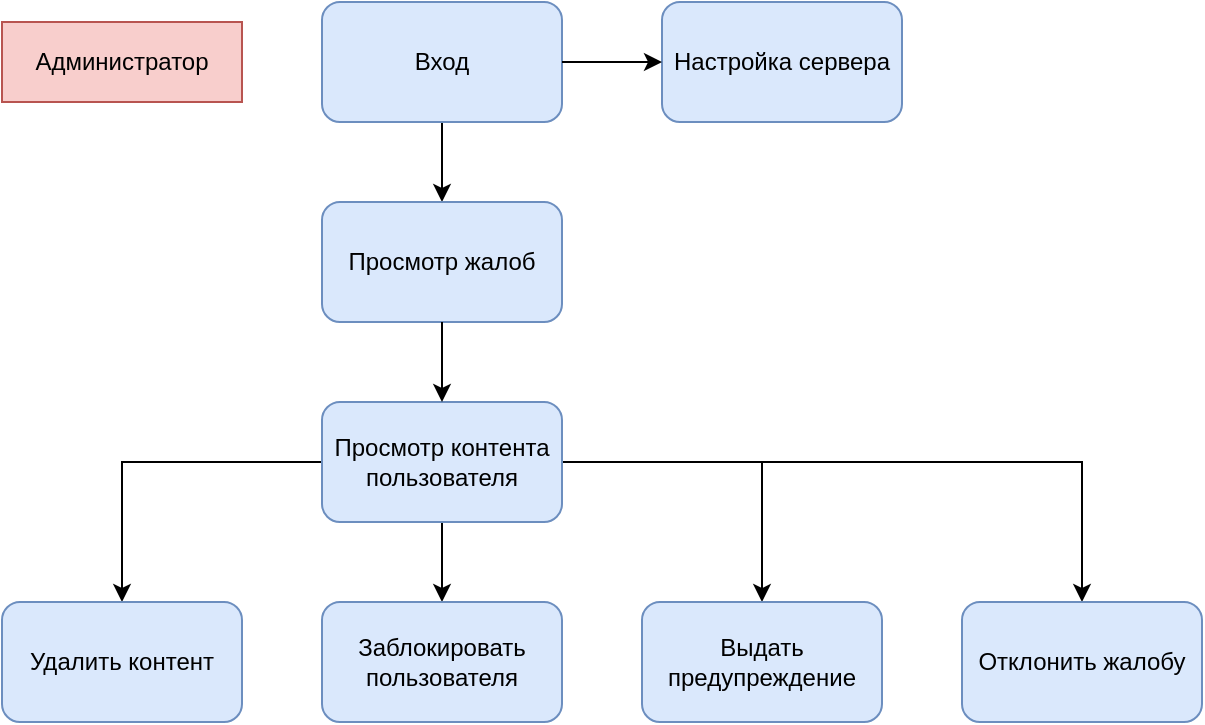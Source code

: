 <mxfile version="25.0.2" pages="2">
  <diagram name="Администратор" id="Up2qKT-gcyaJhnOLHu0_">
    <mxGraphModel dx="1434" dy="836" grid="1" gridSize="10" guides="1" tooltips="1" connect="1" arrows="1" fold="1" page="1" pageScale="1" pageWidth="1169" pageHeight="827" math="0" shadow="0">
      <root>
        <mxCell id="0" />
        <mxCell id="1" parent="0" />
        <mxCell id="XpILQ-toadjvkesOaYzl-1" value="Администратор" style="rounded=0;whiteSpace=wrap;html=1;fillColor=#f8cecc;strokeColor=#b85450;" parent="1" vertex="1">
          <mxGeometry x="40" y="40" width="120" height="40" as="geometry" />
        </mxCell>
        <mxCell id="XpILQ-toadjvkesOaYzl-6" style="edgeStyle=orthogonalEdgeStyle;rounded=0;orthogonalLoop=1;jettySize=auto;html=1;" parent="1" source="XpILQ-toadjvkesOaYzl-4" target="XpILQ-toadjvkesOaYzl-24" edge="1">
          <mxGeometry relative="1" as="geometry">
            <mxPoint x="260" y="160" as="targetPoint" />
          </mxGeometry>
        </mxCell>
        <mxCell id="XpILQ-toadjvkesOaYzl-4" value="Вход" style="rounded=1;whiteSpace=wrap;html=1;fillColor=#dae8fc;strokeColor=#6c8ebf;" parent="1" vertex="1">
          <mxGeometry x="200" y="30" width="120" height="60" as="geometry" />
        </mxCell>
        <mxCell id="XpILQ-toadjvkesOaYzl-10" style="edgeStyle=orthogonalEdgeStyle;rounded=0;orthogonalLoop=1;jettySize=auto;html=1;" parent="1" source="XpILQ-toadjvkesOaYzl-5" target="XpILQ-toadjvkesOaYzl-9" edge="1">
          <mxGeometry relative="1" as="geometry" />
        </mxCell>
        <mxCell id="XpILQ-toadjvkesOaYzl-11" style="edgeStyle=orthogonalEdgeStyle;rounded=0;orthogonalLoop=1;jettySize=auto;html=1;" parent="1" source="XpILQ-toadjvkesOaYzl-5" target="XpILQ-toadjvkesOaYzl-7" edge="1">
          <mxGeometry relative="1" as="geometry" />
        </mxCell>
        <mxCell id="XpILQ-toadjvkesOaYzl-12" style="edgeStyle=orthogonalEdgeStyle;rounded=0;orthogonalLoop=1;jettySize=auto;html=1;" parent="1" source="XpILQ-toadjvkesOaYzl-5" target="XpILQ-toadjvkesOaYzl-8" edge="1">
          <mxGeometry relative="1" as="geometry" />
        </mxCell>
        <mxCell id="XpILQ-toadjvkesOaYzl-14" style="edgeStyle=orthogonalEdgeStyle;rounded=0;orthogonalLoop=1;jettySize=auto;html=1;" parent="1" source="XpILQ-toadjvkesOaYzl-5" target="XpILQ-toadjvkesOaYzl-13" edge="1">
          <mxGeometry relative="1" as="geometry" />
        </mxCell>
        <mxCell id="XpILQ-toadjvkesOaYzl-5" value="Просмотр контента пользователя" style="rounded=1;whiteSpace=wrap;html=1;fillColor=#dae8fc;strokeColor=#6c8ebf;" parent="1" vertex="1">
          <mxGeometry x="200" y="230" width="120" height="60" as="geometry" />
        </mxCell>
        <mxCell id="XpILQ-toadjvkesOaYzl-7" value="Заблокировать пользователя" style="rounded=1;whiteSpace=wrap;html=1;fillColor=#dae8fc;strokeColor=#6c8ebf;" parent="1" vertex="1">
          <mxGeometry x="200" y="330" width="120" height="60" as="geometry" />
        </mxCell>
        <mxCell id="XpILQ-toadjvkesOaYzl-8" value="Выдать предупреждение" style="rounded=1;whiteSpace=wrap;html=1;fillColor=#dae8fc;strokeColor=#6c8ebf;" parent="1" vertex="1">
          <mxGeometry x="360" y="330" width="120" height="60" as="geometry" />
        </mxCell>
        <mxCell id="XpILQ-toadjvkesOaYzl-9" value="Удалить контент" style="rounded=1;whiteSpace=wrap;html=1;fillColor=#dae8fc;strokeColor=#6c8ebf;" parent="1" vertex="1">
          <mxGeometry x="40" y="330" width="120" height="60" as="geometry" />
        </mxCell>
        <mxCell id="XpILQ-toadjvkesOaYzl-13" value="Отклонить жалобу" style="rounded=1;whiteSpace=wrap;html=1;fillColor=#dae8fc;strokeColor=#6c8ebf;" parent="1" vertex="1">
          <mxGeometry x="520" y="330" width="120" height="60" as="geometry" />
        </mxCell>
        <mxCell id="XpILQ-toadjvkesOaYzl-24" value="Просмотр жалоб" style="rounded=1;whiteSpace=wrap;html=1;fillColor=#dae8fc;strokeColor=#6c8ebf;" parent="1" vertex="1">
          <mxGeometry x="200" y="130" width="120" height="60" as="geometry" />
        </mxCell>
        <mxCell id="XpILQ-toadjvkesOaYzl-25" style="edgeStyle=orthogonalEdgeStyle;rounded=0;orthogonalLoop=1;jettySize=auto;html=1;" parent="1" source="XpILQ-toadjvkesOaYzl-24" target="XpILQ-toadjvkesOaYzl-5" edge="1">
          <mxGeometry relative="1" as="geometry">
            <mxPoint x="270" y="100" as="sourcePoint" />
            <mxPoint x="270" y="140" as="targetPoint" />
          </mxGeometry>
        </mxCell>
        <mxCell id="IarofB_0z11QLn69_rKS-2" value="Настройка сервера" style="rounded=1;whiteSpace=wrap;html=1;fillColor=#dae8fc;strokeColor=#6c8ebf;" parent="1" vertex="1">
          <mxGeometry x="370" y="30" width="120" height="60" as="geometry" />
        </mxCell>
        <mxCell id="4FuDMZfpj7LmLOgb5rA3-1" style="edgeStyle=orthogonalEdgeStyle;rounded=0;orthogonalLoop=1;jettySize=auto;html=1;" edge="1" parent="1" source="XpILQ-toadjvkesOaYzl-4" target="IarofB_0z11QLn69_rKS-2">
          <mxGeometry relative="1" as="geometry">
            <mxPoint x="270" y="140" as="targetPoint" />
            <mxPoint x="270" y="100" as="sourcePoint" />
          </mxGeometry>
        </mxCell>
      </root>
    </mxGraphModel>
  </diagram>
  <diagram id="iEV5FRQ3jEhFH_7zMVI6" name="Пользователь">
    <mxGraphModel dx="1003" dy="771" grid="1" gridSize="10" guides="1" tooltips="1" connect="1" arrows="1" fold="1" page="1" pageScale="1" pageWidth="827" pageHeight="1169" math="0" shadow="0">
      <root>
        <mxCell id="0" />
        <mxCell id="1" parent="0" />
        <mxCell id="evped9sd5UIH206Ebyr4-1" value="Пользователь" style="rounded=0;whiteSpace=wrap;html=1;fillColor=#f8cecc;strokeColor=#b85450;" vertex="1" parent="1">
          <mxGeometry x="40" y="40" width="120" height="40" as="geometry" />
        </mxCell>
        <mxCell id="evped9sd5UIH206Ebyr4-2" style="edgeStyle=orthogonalEdgeStyle;rounded=0;orthogonalLoop=1;jettySize=auto;html=1;" edge="1" parent="1" source="evped9sd5UIH206Ebyr4-3" target="evped9sd5UIH206Ebyr4-13">
          <mxGeometry relative="1" as="geometry">
            <mxPoint x="260" y="260" as="targetPoint" />
          </mxGeometry>
        </mxCell>
        <mxCell id="evped9sd5UIH206Ebyr4-22" style="edgeStyle=orthogonalEdgeStyle;rounded=0;orthogonalLoop=1;jettySize=auto;html=1;" edge="1" parent="1" source="evped9sd5UIH206Ebyr4-3" target="evped9sd5UIH206Ebyr4-19">
          <mxGeometry relative="1" as="geometry" />
        </mxCell>
        <mxCell id="evped9sd5UIH206Ebyr4-32" style="edgeStyle=orthogonalEdgeStyle;rounded=0;orthogonalLoop=1;jettySize=auto;html=1;" edge="1" parent="1" source="evped9sd5UIH206Ebyr4-3" target="evped9sd5UIH206Ebyr4-31">
          <mxGeometry relative="1" as="geometry" />
        </mxCell>
        <mxCell id="evped9sd5UIH206Ebyr4-37" style="edgeStyle=orthogonalEdgeStyle;rounded=0;orthogonalLoop=1;jettySize=auto;html=1;" edge="1" parent="1" source="evped9sd5UIH206Ebyr4-3" target="evped9sd5UIH206Ebyr4-35">
          <mxGeometry relative="1" as="geometry" />
        </mxCell>
        <mxCell id="evped9sd5UIH206Ebyr4-3" value="Авторизация" style="rounded=1;whiteSpace=wrap;html=1;fillColor=#dae8fc;strokeColor=#6c8ebf;" vertex="1" parent="1">
          <mxGeometry x="200" y="130" width="120" height="60" as="geometry" />
        </mxCell>
        <mxCell id="evped9sd5UIH206Ebyr4-18" style="edgeStyle=orthogonalEdgeStyle;rounded=0;orthogonalLoop=1;jettySize=auto;html=1;" edge="1" parent="1" source="evped9sd5UIH206Ebyr4-13" target="evped9sd5UIH206Ebyr4-17">
          <mxGeometry relative="1" as="geometry" />
        </mxCell>
        <mxCell id="evped9sd5UIH206Ebyr4-34" style="edgeStyle=orthogonalEdgeStyle;rounded=0;orthogonalLoop=1;jettySize=auto;html=1;" edge="1" parent="1" source="evped9sd5UIH206Ebyr4-13" target="evped9sd5UIH206Ebyr4-33">
          <mxGeometry relative="1" as="geometry" />
        </mxCell>
        <mxCell id="evped9sd5UIH206Ebyr4-40" style="rounded=0;orthogonalLoop=1;jettySize=auto;html=1;" edge="1" parent="1" source="evped9sd5UIH206Ebyr4-13" target="evped9sd5UIH206Ebyr4-39">
          <mxGeometry relative="1" as="geometry" />
        </mxCell>
        <mxCell id="evped9sd5UIH206Ebyr4-13" value="Просмотр доступных альбомов" style="rounded=1;whiteSpace=wrap;html=1;fillColor=#dae8fc;strokeColor=#6c8ebf;" vertex="1" parent="1">
          <mxGeometry x="200" y="230" width="120" height="60" as="geometry" />
        </mxCell>
        <mxCell id="evped9sd5UIH206Ebyr4-16" style="edgeStyle=orthogonalEdgeStyle;rounded=0;orthogonalLoop=1;jettySize=auto;html=1;" edge="1" parent="1" source="evped9sd5UIH206Ebyr4-15" target="evped9sd5UIH206Ebyr4-3">
          <mxGeometry relative="1" as="geometry" />
        </mxCell>
        <mxCell id="evped9sd5UIH206Ebyr4-15" value="Регистрация" style="rounded=1;whiteSpace=wrap;html=1;fillColor=#dae8fc;strokeColor=#6c8ebf;" vertex="1" parent="1">
          <mxGeometry x="200" y="30" width="120" height="60" as="geometry" />
        </mxCell>
        <mxCell id="evped9sd5UIH206Ebyr4-30" style="edgeStyle=orthogonalEdgeStyle;rounded=0;orthogonalLoop=1;jettySize=auto;html=1;" edge="1" parent="1" source="evped9sd5UIH206Ebyr4-17" target="evped9sd5UIH206Ebyr4-23">
          <mxGeometry relative="1" as="geometry" />
        </mxCell>
        <mxCell id="evped9sd5UIH206Ebyr4-17" value="Просмотр картинок альбома" style="rounded=1;whiteSpace=wrap;html=1;fillColor=#dae8fc;strokeColor=#6c8ebf;" vertex="1" parent="1">
          <mxGeometry x="200" y="330" width="120" height="60" as="geometry" />
        </mxCell>
        <mxCell id="evped9sd5UIH206Ebyr4-21" style="edgeStyle=orthogonalEdgeStyle;rounded=0;orthogonalLoop=1;jettySize=auto;html=1;" edge="1" parent="1" source="evped9sd5UIH206Ebyr4-19" target="evped9sd5UIH206Ebyr4-20">
          <mxGeometry relative="1" as="geometry" />
        </mxCell>
        <mxCell id="evped9sd5UIH206Ebyr4-19" value="Просмотр тегов" style="rounded=1;whiteSpace=wrap;html=1;fillColor=#dae8fc;strokeColor=#6c8ebf;" vertex="1" parent="1">
          <mxGeometry x="40" y="230" width="120" height="60" as="geometry" />
        </mxCell>
        <mxCell id="evped9sd5UIH206Ebyr4-20" value="Создание тегов" style="rounded=1;whiteSpace=wrap;html=1;fillColor=#dae8fc;strokeColor=#6c8ebf;" vertex="1" parent="1">
          <mxGeometry x="40" y="330" width="120" height="60" as="geometry" />
        </mxCell>
        <mxCell id="evped9sd5UIH206Ebyr4-27" style="edgeStyle=orthogonalEdgeStyle;rounded=0;orthogonalLoop=1;jettySize=auto;html=1;" edge="1" parent="1" source="evped9sd5UIH206Ebyr4-23" target="evped9sd5UIH206Ebyr4-25">
          <mxGeometry relative="1" as="geometry" />
        </mxCell>
        <mxCell id="evped9sd5UIH206Ebyr4-28" style="edgeStyle=orthogonalEdgeStyle;rounded=0;orthogonalLoop=1;jettySize=auto;html=1;" edge="1" parent="1" source="evped9sd5UIH206Ebyr4-23" target="evped9sd5UIH206Ebyr4-24">
          <mxGeometry relative="1" as="geometry" />
        </mxCell>
        <mxCell id="evped9sd5UIH206Ebyr4-29" style="edgeStyle=orthogonalEdgeStyle;rounded=0;orthogonalLoop=1;jettySize=auto;html=1;" edge="1" parent="1" source="evped9sd5UIH206Ebyr4-23" target="evped9sd5UIH206Ebyr4-26">
          <mxGeometry relative="1" as="geometry" />
        </mxCell>
        <mxCell id="evped9sd5UIH206Ebyr4-41" style="rounded=0;orthogonalLoop=1;jettySize=auto;html=1;" edge="1" parent="1" source="evped9sd5UIH206Ebyr4-23" target="evped9sd5UIH206Ebyr4-39">
          <mxGeometry relative="1" as="geometry" />
        </mxCell>
        <mxCell id="evped9sd5UIH206Ebyr4-23" value="Просмотр конкретной картинки&amp;nbsp;" style="rounded=1;whiteSpace=wrap;html=1;fillColor=#dae8fc;strokeColor=#6c8ebf;" vertex="1" parent="1">
          <mxGeometry x="200" y="430" width="120" height="60" as="geometry" />
        </mxCell>
        <mxCell id="evped9sd5UIH206Ebyr4-24" value="Добавление тегов" style="rounded=1;whiteSpace=wrap;html=1;fillColor=#dae8fc;strokeColor=#6c8ebf;" vertex="1" parent="1">
          <mxGeometry x="360" y="430" width="120" height="60" as="geometry" />
        </mxCell>
        <mxCell id="evped9sd5UIH206Ebyr4-25" value="Скачивание" style="rounded=1;whiteSpace=wrap;html=1;fillColor=#dae8fc;strokeColor=#6c8ebf;" vertex="1" parent="1">
          <mxGeometry x="40" y="430" width="120" height="60" as="geometry" />
        </mxCell>
        <mxCell id="evped9sd5UIH206Ebyr4-26" value="Получение превью" style="rounded=1;whiteSpace=wrap;html=1;fillColor=#dae8fc;strokeColor=#6c8ebf;" vertex="1" parent="1">
          <mxGeometry x="200" y="530" width="120" height="60" as="geometry" />
        </mxCell>
        <mxCell id="evped9sd5UIH206Ebyr4-31" value="Просмотр доступов и приглашений" style="rounded=1;whiteSpace=wrap;html=1;fillColor=#dae8fc;strokeColor=#6c8ebf;" vertex="1" parent="1">
          <mxGeometry x="520" y="230" width="120" height="60" as="geometry" />
        </mxCell>
        <mxCell id="evped9sd5UIH206Ebyr4-33" value="Создание доступа" style="rounded=1;whiteSpace=wrap;html=1;fillColor=#dae8fc;strokeColor=#6c8ebf;" vertex="1" parent="1">
          <mxGeometry x="360" y="230" width="120" height="60" as="geometry" />
        </mxCell>
        <mxCell id="evped9sd5UIH206Ebyr4-38" style="edgeStyle=orthogonalEdgeStyle;rounded=0;orthogonalLoop=1;jettySize=auto;html=1;" edge="1" parent="1" source="evped9sd5UIH206Ebyr4-35" target="evped9sd5UIH206Ebyr4-36">
          <mxGeometry relative="1" as="geometry" />
        </mxCell>
        <mxCell id="evped9sd5UIH206Ebyr4-35" value="Просмотр себя, количество предпуреждений" style="rounded=1;whiteSpace=wrap;html=1;fillColor=#dae8fc;strokeColor=#6c8ebf;" vertex="1" parent="1">
          <mxGeometry x="680" y="230" width="120" height="60" as="geometry" />
        </mxCell>
        <mxCell id="evped9sd5UIH206Ebyr4-36" value="Редактирования себя" style="rounded=1;whiteSpace=wrap;html=1;fillColor=#dae8fc;strokeColor=#6c8ebf;" vertex="1" parent="1">
          <mxGeometry x="680" y="330" width="120" height="60" as="geometry" />
        </mxCell>
        <mxCell id="evped9sd5UIH206Ebyr4-39" value="Создание жалобы (на чужое)" style="rounded=1;whiteSpace=wrap;html=1;fillColor=#dae8fc;strokeColor=#6c8ebf;" vertex="1" parent="1">
          <mxGeometry x="360" y="330" width="120" height="60" as="geometry" />
        </mxCell>
      </root>
    </mxGraphModel>
  </diagram>
</mxfile>
